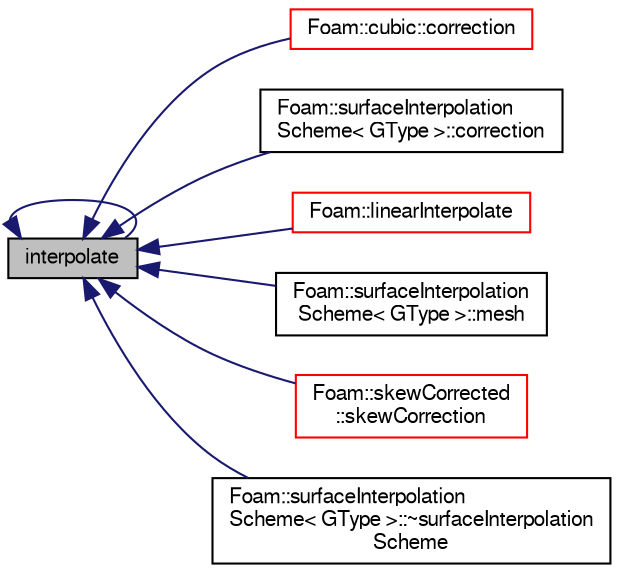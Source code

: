 digraph "interpolate"
{
  bgcolor="transparent";
  edge [fontname="FreeSans",fontsize="10",labelfontname="FreeSans",labelfontsize="10"];
  node [fontname="FreeSans",fontsize="10",shape=record];
  rankdir="LR";
  Node73 [label="interpolate",height=0.2,width=0.4,color="black", fillcolor="grey75", style="filled", fontcolor="black"];
  Node73 -> Node74 [dir="back",color="midnightblue",fontsize="10",style="solid",fontname="FreeSans"];
  Node74 [label="Foam::cubic::correction",height=0.2,width=0.4,color="red",URL="$a23158.html#acc9188c066344eea3cfd4b7f114eef3e",tooltip="Return the explicit correction to the face-interpolate. "];
  Node73 -> Node76 [dir="back",color="midnightblue",fontsize="10",style="solid",fontname="FreeSans"];
  Node76 [label="Foam::surfaceInterpolation\lScheme\< GType \>::correction",height=0.2,width=0.4,color="black",URL="$a23278.html#ac6f6b8ef6072a02090ccb253e99af997",tooltip="Return the explicit correction to the face-interpolate. "];
  Node73 -> Node73 [dir="back",color="midnightblue",fontsize="10",style="solid",fontname="FreeSans"];
  Node73 -> Node77 [dir="back",color="midnightblue",fontsize="10",style="solid",fontname="FreeSans"];
  Node77 [label="Foam::linearInterpolate",height=0.2,width=0.4,color="red",URL="$a21124.html#a77094c8cc487d2a53de247336f41e78f"];
  Node73 -> Node85 [dir="back",color="midnightblue",fontsize="10",style="solid",fontname="FreeSans"];
  Node85 [label="Foam::surfaceInterpolation\lScheme\< GType \>::mesh",height=0.2,width=0.4,color="black",URL="$a23278.html#a470f06cfb9b6ee887cd85d63de275607",tooltip="Return mesh reference. "];
  Node73 -> Node86 [dir="back",color="midnightblue",fontsize="10",style="solid",fontname="FreeSans"];
  Node86 [label="Foam::skewCorrected\l::skewCorrection",height=0.2,width=0.4,color="red",URL="$a23254.html#a647addcca923efae5277c2482632f4fc"];
  Node73 -> Node89 [dir="back",color="midnightblue",fontsize="10",style="solid",fontname="FreeSans"];
  Node89 [label="Foam::surfaceInterpolation\lScheme\< GType \>::~surfaceInterpolation\lScheme",height=0.2,width=0.4,color="black",URL="$a23278.html#a6e82460b1fa4201c76b57f454d08d692",tooltip="Destructor. "];
}
